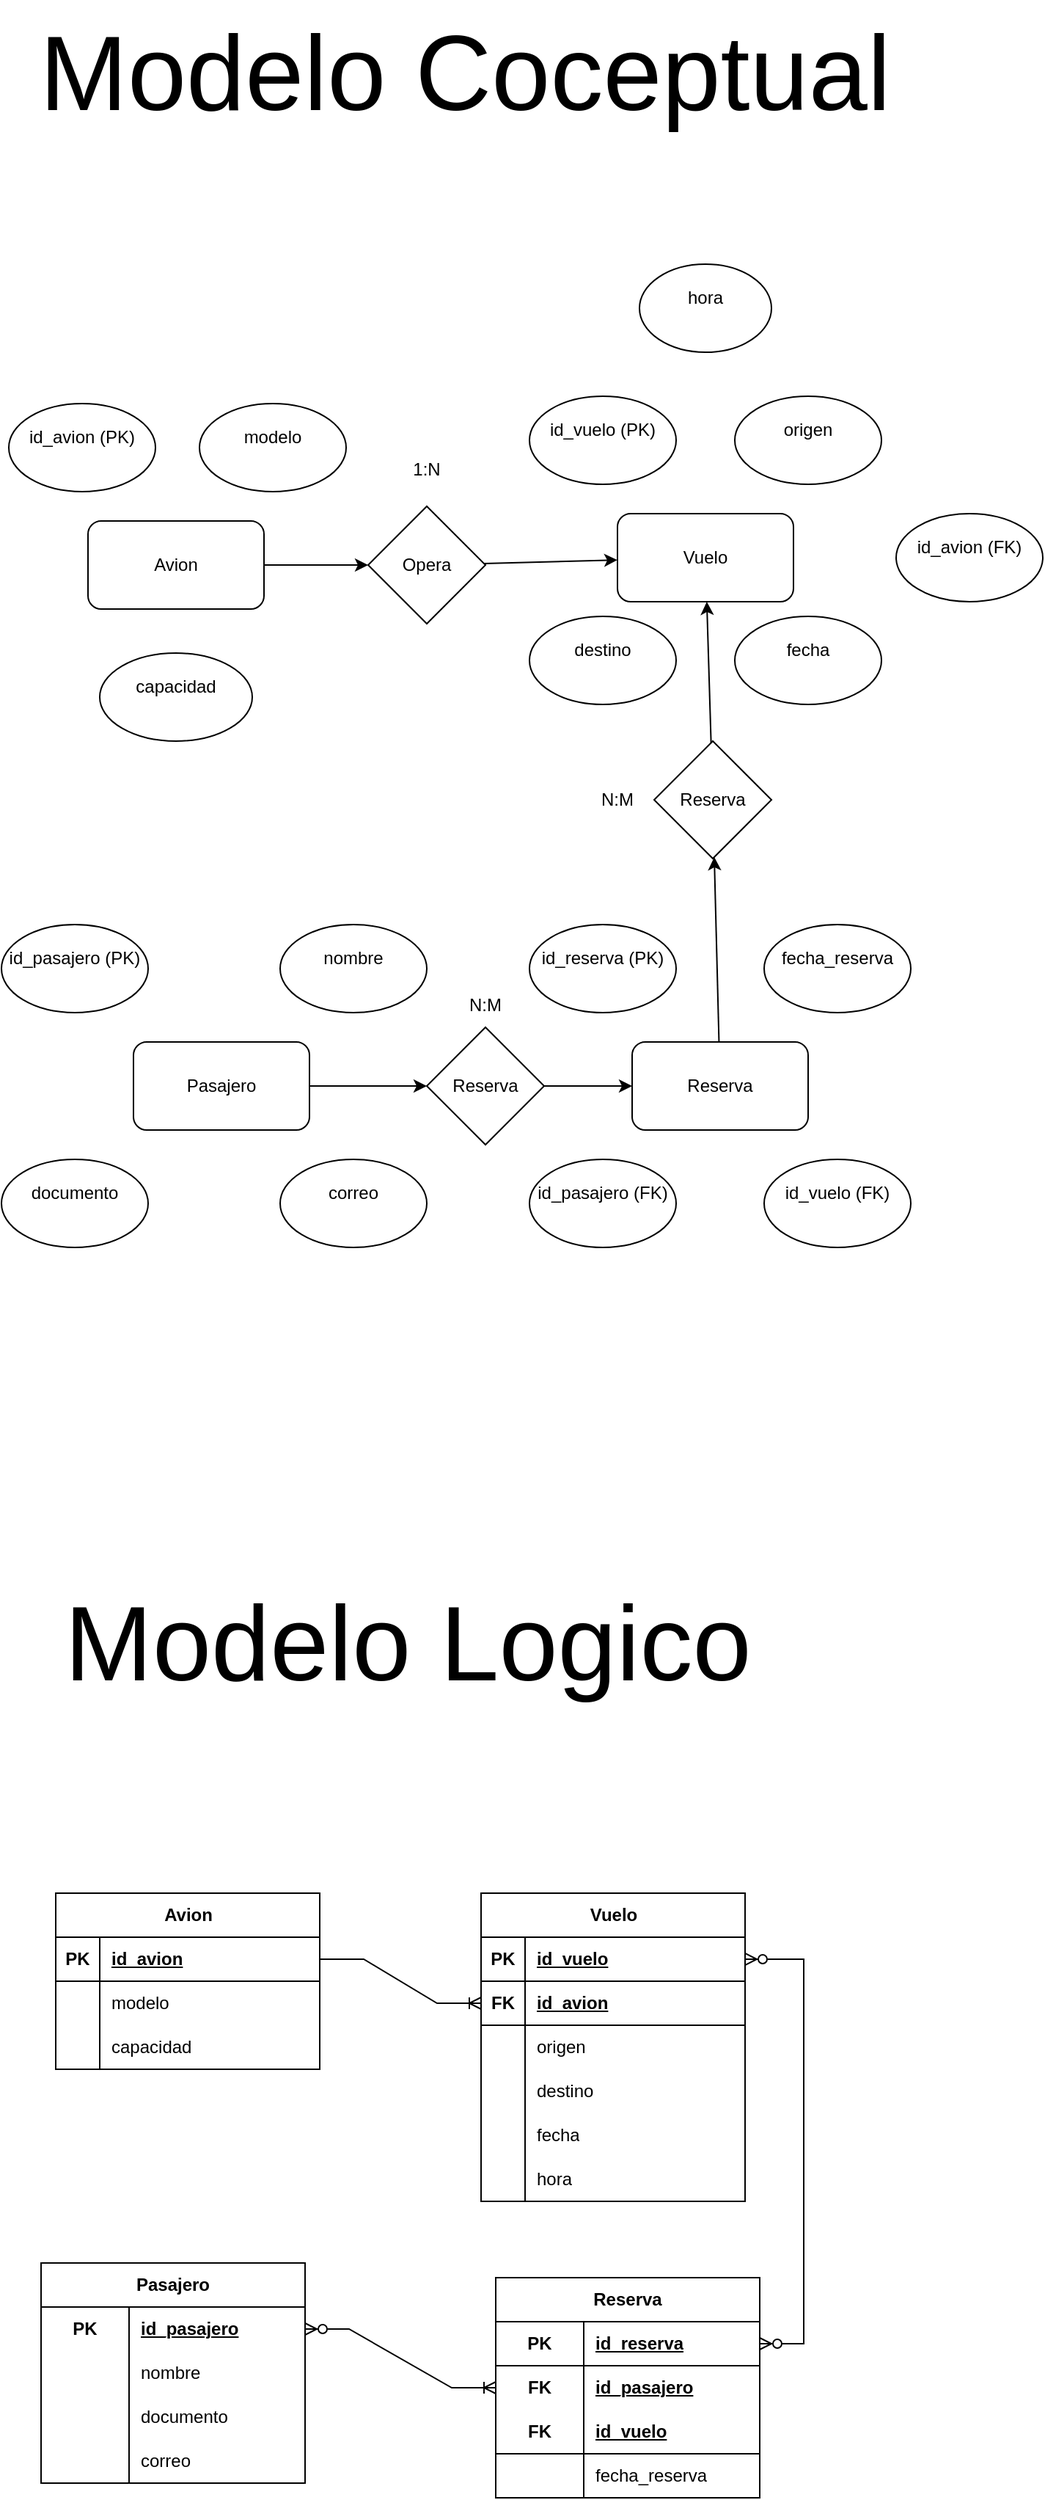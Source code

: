 <mxfile version="28.1.2">
  <diagram name="Página-1" id="c7oM9Rt4_WG62hvVwlf7">
    <mxGraphModel dx="2180" dy="1343" grid="1" gridSize="10" guides="1" tooltips="1" connect="1" arrows="1" fold="1" page="1" pageScale="1" pageWidth="1654" pageHeight="2336" math="0" shadow="0">
      <root>
        <mxCell id="0" />
        <mxCell id="1" parent="0" />
        <mxCell id="Hi8wWU0gHJnaGfF0Qscr-1" value="Pasajero" style="rounded=1;whiteSpace=wrap;html=1;" vertex="1" parent="1">
          <mxGeometry x="630" y="960" width="120" height="60" as="geometry" />
        </mxCell>
        <mxCell id="Hi8wWU0gHJnaGfF0Qscr-2" value="Avion" style="rounded=1;whiteSpace=wrap;html=1;" vertex="1" parent="1">
          <mxGeometry x="599" y="605" width="120" height="60" as="geometry" />
        </mxCell>
        <mxCell id="Hi8wWU0gHJnaGfF0Qscr-3" value="Vuelo" style="rounded=1;whiteSpace=wrap;html=1;" vertex="1" parent="1">
          <mxGeometry x="960" y="600" width="120" height="60" as="geometry" />
        </mxCell>
        <mxCell id="Hi8wWU0gHJnaGfF0Qscr-4" value="Reserva" style="rounded=1;whiteSpace=wrap;html=1;" vertex="1" parent="1">
          <mxGeometry x="970" y="960" width="120" height="60" as="geometry" />
        </mxCell>
        <mxCell id="Hi8wWU0gHJnaGfF0Qscr-5" value="&#xa;id_pasajero (PK)&#xa;&#xa;" style="ellipse;whiteSpace=wrap;html=1;" vertex="1" parent="1">
          <mxGeometry x="540" y="880" width="100" height="60" as="geometry" />
        </mxCell>
        <mxCell id="Hi8wWU0gHJnaGfF0Qscr-6" value="&#xa;nombre&#xa;&#xa;" style="ellipse;whiteSpace=wrap;html=1;" vertex="1" parent="1">
          <mxGeometry x="730" y="880" width="100" height="60" as="geometry" />
        </mxCell>
        <mxCell id="Hi8wWU0gHJnaGfF0Qscr-7" value="&#xa;documento&#xa;&#xa;" style="ellipse;whiteSpace=wrap;html=1;" vertex="1" parent="1">
          <mxGeometry x="540" y="1040" width="100" height="60" as="geometry" />
        </mxCell>
        <mxCell id="Hi8wWU0gHJnaGfF0Qscr-8" value="&#xa;correo&#xa;&#xa;" style="ellipse;whiteSpace=wrap;html=1;" vertex="1" parent="1">
          <mxGeometry x="730" y="1040" width="100" height="60" as="geometry" />
        </mxCell>
        <mxCell id="Hi8wWU0gHJnaGfF0Qscr-9" value="&#xa;id_avion (PK)&#xa;&#xa;" style="ellipse;whiteSpace=wrap;html=1;" vertex="1" parent="1">
          <mxGeometry x="545" y="525" width="100" height="60" as="geometry" />
        </mxCell>
        <mxCell id="Hi8wWU0gHJnaGfF0Qscr-10" value="&#xa;modelo&#xa;&#xa;" style="ellipse;whiteSpace=wrap;html=1;" vertex="1" parent="1">
          <mxGeometry x="675" y="525" width="100" height="60" as="geometry" />
        </mxCell>
        <mxCell id="Hi8wWU0gHJnaGfF0Qscr-11" value="&#xa;capacidad&#xa;&#xa;" style="ellipse;whiteSpace=wrap;html=1;" vertex="1" parent="1">
          <mxGeometry x="607" y="695" width="104" height="60" as="geometry" />
        </mxCell>
        <mxCell id="Hi8wWU0gHJnaGfF0Qscr-13" value="&#xa;id_vuelo (PK)&#xa;&#xa;" style="ellipse;whiteSpace=wrap;html=1;" vertex="1" parent="1">
          <mxGeometry x="900" y="520" width="100" height="60" as="geometry" />
        </mxCell>
        <mxCell id="Hi8wWU0gHJnaGfF0Qscr-14" value="&#xa;origen&#xa;&#xa;" style="ellipse;whiteSpace=wrap;html=1;" vertex="1" parent="1">
          <mxGeometry x="1040" y="520" width="100" height="60" as="geometry" />
        </mxCell>
        <mxCell id="Hi8wWU0gHJnaGfF0Qscr-15" value="&#xa;destino&#xa;&#xa;" style="ellipse;whiteSpace=wrap;html=1;" vertex="1" parent="1">
          <mxGeometry x="900" y="670" width="100" height="60" as="geometry" />
        </mxCell>
        <mxCell id="Hi8wWU0gHJnaGfF0Qscr-16" value="&#xa;fecha&#xa;&#xa;" style="ellipse;whiteSpace=wrap;html=1;" vertex="1" parent="1">
          <mxGeometry x="1040" y="670" width="100" height="60" as="geometry" />
        </mxCell>
        <mxCell id="Hi8wWU0gHJnaGfF0Qscr-17" value="&#xa;hora&#xa;&#xa;" style="ellipse;whiteSpace=wrap;html=1;" vertex="1" parent="1">
          <mxGeometry x="975" y="430" width="90" height="60" as="geometry" />
        </mxCell>
        <mxCell id="Hi8wWU0gHJnaGfF0Qscr-18" value="&#xa;id_avion (FK)&#xa;&#xa;" style="ellipse;whiteSpace=wrap;html=1;" vertex="1" parent="1">
          <mxGeometry x="1150" y="600" width="100" height="60" as="geometry" />
        </mxCell>
        <mxCell id="Hi8wWU0gHJnaGfF0Qscr-19" value="&#xa;id_reserva (PK)&#xa;&#xa;" style="ellipse;whiteSpace=wrap;html=1;" vertex="1" parent="1">
          <mxGeometry x="900" y="880" width="100" height="60" as="geometry" />
        </mxCell>
        <mxCell id="Hi8wWU0gHJnaGfF0Qscr-20" value="&#xa;fecha_reserva&#xa;&#xa;" style="ellipse;whiteSpace=wrap;html=1;" vertex="1" parent="1">
          <mxGeometry x="1060" y="880" width="100" height="60" as="geometry" />
        </mxCell>
        <mxCell id="Hi8wWU0gHJnaGfF0Qscr-21" value="&#xa;id_pasajero (FK)&#xa;&#xa;" style="ellipse;whiteSpace=wrap;html=1;" vertex="1" parent="1">
          <mxGeometry x="900" y="1040" width="100" height="60" as="geometry" />
        </mxCell>
        <mxCell id="Hi8wWU0gHJnaGfF0Qscr-22" value="&#xa;id_vuelo (FK)&#xa;&#xa;" style="ellipse;whiteSpace=wrap;html=1;" vertex="1" parent="1">
          <mxGeometry x="1060" y="1040" width="100" height="60" as="geometry" />
        </mxCell>
        <mxCell id="Hi8wWU0gHJnaGfF0Qscr-23" value="Opera" style="rhombus;whiteSpace=wrap;html=1;" vertex="1" parent="1">
          <mxGeometry x="790" y="595" width="80" height="80" as="geometry" />
        </mxCell>
        <mxCell id="Hi8wWU0gHJnaGfF0Qscr-24" value="1:N" style="text;html=1;align=center;verticalAlign=middle;whiteSpace=wrap;rounded=0;" vertex="1" parent="1">
          <mxGeometry x="800" y="555" width="60" height="30" as="geometry" />
        </mxCell>
        <mxCell id="Hi8wWU0gHJnaGfF0Qscr-25" value="Reserva" style="rhombus;whiteSpace=wrap;html=1;" vertex="1" parent="1">
          <mxGeometry x="830" y="950" width="80" height="80" as="geometry" />
        </mxCell>
        <mxCell id="Hi8wWU0gHJnaGfF0Qscr-26" value="Reserva" style="rhombus;whiteSpace=wrap;html=1;" vertex="1" parent="1">
          <mxGeometry x="985" y="755" width="80" height="80" as="geometry" />
        </mxCell>
        <mxCell id="Hi8wWU0gHJnaGfF0Qscr-27" value="N:M" style="text;html=1;align=center;verticalAlign=middle;whiteSpace=wrap;rounded=0;" vertex="1" parent="1">
          <mxGeometry x="840" y="920" width="60" height="30" as="geometry" />
        </mxCell>
        <mxCell id="Hi8wWU0gHJnaGfF0Qscr-28" value="N:M" style="text;html=1;align=center;verticalAlign=middle;whiteSpace=wrap;rounded=0;" vertex="1" parent="1">
          <mxGeometry x="930" y="780" width="60" height="30" as="geometry" />
        </mxCell>
        <mxCell id="Hi8wWU0gHJnaGfF0Qscr-29" value="" style="endArrow=classic;html=1;rounded=0;" edge="1" parent="1" source="Hi8wWU0gHJnaGfF0Qscr-2" target="Hi8wWU0gHJnaGfF0Qscr-23">
          <mxGeometry width="50" height="50" relative="1" as="geometry">
            <mxPoint x="1090" y="850" as="sourcePoint" />
            <mxPoint x="1140" y="800" as="targetPoint" />
          </mxGeometry>
        </mxCell>
        <mxCell id="Hi8wWU0gHJnaGfF0Qscr-30" value="" style="endArrow=classic;html=1;rounded=0;" edge="1" parent="1" source="Hi8wWU0gHJnaGfF0Qscr-23" target="Hi8wWU0gHJnaGfF0Qscr-3">
          <mxGeometry width="50" height="50" relative="1" as="geometry">
            <mxPoint x="1090" y="850" as="sourcePoint" />
            <mxPoint x="1140" y="800" as="targetPoint" />
          </mxGeometry>
        </mxCell>
        <mxCell id="Hi8wWU0gHJnaGfF0Qscr-31" value="" style="endArrow=classic;html=1;rounded=0;" edge="1" parent="1" source="Hi8wWU0gHJnaGfF0Qscr-1" target="Hi8wWU0gHJnaGfF0Qscr-25">
          <mxGeometry width="50" height="50" relative="1" as="geometry">
            <mxPoint x="750" y="990" as="sourcePoint" />
            <mxPoint x="1140" y="800" as="targetPoint" />
          </mxGeometry>
        </mxCell>
        <mxCell id="Hi8wWU0gHJnaGfF0Qscr-32" value="" style="endArrow=classic;html=1;rounded=0;" edge="1" parent="1" source="Hi8wWU0gHJnaGfF0Qscr-25" target="Hi8wWU0gHJnaGfF0Qscr-4">
          <mxGeometry width="50" height="50" relative="1" as="geometry">
            <mxPoint x="1090" y="850" as="sourcePoint" />
            <mxPoint x="1140" y="800" as="targetPoint" />
          </mxGeometry>
        </mxCell>
        <mxCell id="Hi8wWU0gHJnaGfF0Qscr-33" value="" style="endArrow=classic;html=1;rounded=0;" edge="1" parent="1" source="Hi8wWU0gHJnaGfF0Qscr-4" target="Hi8wWU0gHJnaGfF0Qscr-26">
          <mxGeometry width="50" height="50" relative="1" as="geometry">
            <mxPoint x="1090" y="850" as="sourcePoint" />
            <mxPoint x="1140" y="800" as="targetPoint" />
          </mxGeometry>
        </mxCell>
        <mxCell id="Hi8wWU0gHJnaGfF0Qscr-34" value="" style="endArrow=classic;html=1;rounded=0;" edge="1" parent="1" source="Hi8wWU0gHJnaGfF0Qscr-26" target="Hi8wWU0gHJnaGfF0Qscr-3">
          <mxGeometry width="50" height="50" relative="1" as="geometry">
            <mxPoint x="1090" y="850" as="sourcePoint" />
            <mxPoint x="1140" y="800" as="targetPoint" />
          </mxGeometry>
        </mxCell>
        <mxCell id="Hi8wWU0gHJnaGfF0Qscr-35" value="Pasajero" style="shape=table;startSize=30;container=1;collapsible=1;childLayout=tableLayout;fixedRows=1;rowLines=0;fontStyle=1;align=center;resizeLast=1;html=1;whiteSpace=wrap;" vertex="1" parent="1">
          <mxGeometry x="567" y="1792" width="180" height="150" as="geometry" />
        </mxCell>
        <mxCell id="Hi8wWU0gHJnaGfF0Qscr-36" value="" style="shape=tableRow;horizontal=0;startSize=0;swimlaneHead=0;swimlaneBody=0;fillColor=none;collapsible=0;dropTarget=0;points=[[0,0.5],[1,0.5]];portConstraint=eastwest;top=0;left=0;right=0;bottom=0;html=1;" vertex="1" parent="Hi8wWU0gHJnaGfF0Qscr-35">
          <mxGeometry y="30" width="180" height="30" as="geometry" />
        </mxCell>
        <mxCell id="Hi8wWU0gHJnaGfF0Qscr-37" value="PK" style="shape=partialRectangle;connectable=0;fillColor=none;top=0;left=0;bottom=0;right=0;fontStyle=1;overflow=hidden;html=1;whiteSpace=wrap;" vertex="1" parent="Hi8wWU0gHJnaGfF0Qscr-36">
          <mxGeometry width="60" height="30" as="geometry">
            <mxRectangle width="60" height="30" as="alternateBounds" />
          </mxGeometry>
        </mxCell>
        <mxCell id="Hi8wWU0gHJnaGfF0Qscr-38" value="id_pasajero" style="shape=partialRectangle;connectable=0;fillColor=none;top=0;left=0;bottom=0;right=0;align=left;spacingLeft=6;fontStyle=5;overflow=hidden;html=1;whiteSpace=wrap;" vertex="1" parent="Hi8wWU0gHJnaGfF0Qscr-36">
          <mxGeometry x="60" width="120" height="30" as="geometry">
            <mxRectangle width="120" height="30" as="alternateBounds" />
          </mxGeometry>
        </mxCell>
        <mxCell id="Hi8wWU0gHJnaGfF0Qscr-42" value="" style="shape=tableRow;horizontal=0;startSize=0;swimlaneHead=0;swimlaneBody=0;fillColor=none;collapsible=0;dropTarget=0;points=[[0,0.5],[1,0.5]];portConstraint=eastwest;top=0;left=0;right=0;bottom=0;html=1;" vertex="1" parent="Hi8wWU0gHJnaGfF0Qscr-35">
          <mxGeometry y="60" width="180" height="30" as="geometry" />
        </mxCell>
        <mxCell id="Hi8wWU0gHJnaGfF0Qscr-43" value="" style="shape=partialRectangle;connectable=0;fillColor=none;top=0;left=0;bottom=0;right=0;editable=1;overflow=hidden;html=1;whiteSpace=wrap;" vertex="1" parent="Hi8wWU0gHJnaGfF0Qscr-42">
          <mxGeometry width="60" height="30" as="geometry">
            <mxRectangle width="60" height="30" as="alternateBounds" />
          </mxGeometry>
        </mxCell>
        <mxCell id="Hi8wWU0gHJnaGfF0Qscr-44" value="nombre" style="shape=partialRectangle;connectable=0;fillColor=none;top=0;left=0;bottom=0;right=0;align=left;spacingLeft=6;overflow=hidden;html=1;whiteSpace=wrap;" vertex="1" parent="Hi8wWU0gHJnaGfF0Qscr-42">
          <mxGeometry x="60" width="120" height="30" as="geometry">
            <mxRectangle width="120" height="30" as="alternateBounds" />
          </mxGeometry>
        </mxCell>
        <mxCell id="Hi8wWU0gHJnaGfF0Qscr-45" value="" style="shape=tableRow;horizontal=0;startSize=0;swimlaneHead=0;swimlaneBody=0;fillColor=none;collapsible=0;dropTarget=0;points=[[0,0.5],[1,0.5]];portConstraint=eastwest;top=0;left=0;right=0;bottom=0;html=1;" vertex="1" parent="Hi8wWU0gHJnaGfF0Qscr-35">
          <mxGeometry y="90" width="180" height="30" as="geometry" />
        </mxCell>
        <mxCell id="Hi8wWU0gHJnaGfF0Qscr-46" value="" style="shape=partialRectangle;connectable=0;fillColor=none;top=0;left=0;bottom=0;right=0;editable=1;overflow=hidden;html=1;whiteSpace=wrap;" vertex="1" parent="Hi8wWU0gHJnaGfF0Qscr-45">
          <mxGeometry width="60" height="30" as="geometry">
            <mxRectangle width="60" height="30" as="alternateBounds" />
          </mxGeometry>
        </mxCell>
        <mxCell id="Hi8wWU0gHJnaGfF0Qscr-47" value="documento" style="shape=partialRectangle;connectable=0;fillColor=none;top=0;left=0;bottom=0;right=0;align=left;spacingLeft=6;overflow=hidden;html=1;whiteSpace=wrap;" vertex="1" parent="Hi8wWU0gHJnaGfF0Qscr-45">
          <mxGeometry x="60" width="120" height="30" as="geometry">
            <mxRectangle width="120" height="30" as="alternateBounds" />
          </mxGeometry>
        </mxCell>
        <mxCell id="Hi8wWU0gHJnaGfF0Qscr-48" value="" style="shape=tableRow;horizontal=0;startSize=0;swimlaneHead=0;swimlaneBody=0;fillColor=none;collapsible=0;dropTarget=0;points=[[0,0.5],[1,0.5]];portConstraint=eastwest;top=0;left=0;right=0;bottom=0;html=1;" vertex="1" parent="Hi8wWU0gHJnaGfF0Qscr-35">
          <mxGeometry y="120" width="180" height="30" as="geometry" />
        </mxCell>
        <mxCell id="Hi8wWU0gHJnaGfF0Qscr-49" value="" style="shape=partialRectangle;connectable=0;fillColor=none;top=0;left=0;bottom=0;right=0;editable=1;overflow=hidden;html=1;whiteSpace=wrap;" vertex="1" parent="Hi8wWU0gHJnaGfF0Qscr-48">
          <mxGeometry width="60" height="30" as="geometry">
            <mxRectangle width="60" height="30" as="alternateBounds" />
          </mxGeometry>
        </mxCell>
        <mxCell id="Hi8wWU0gHJnaGfF0Qscr-50" value="correo" style="shape=partialRectangle;connectable=0;fillColor=none;top=0;left=0;bottom=0;right=0;align=left;spacingLeft=6;overflow=hidden;html=1;whiteSpace=wrap;" vertex="1" parent="Hi8wWU0gHJnaGfF0Qscr-48">
          <mxGeometry x="60" width="120" height="30" as="geometry">
            <mxRectangle width="120" height="30" as="alternateBounds" />
          </mxGeometry>
        </mxCell>
        <mxCell id="Hi8wWU0gHJnaGfF0Qscr-51" value="Avion" style="shape=table;startSize=30;container=1;collapsible=1;childLayout=tableLayout;fixedRows=1;rowLines=0;fontStyle=1;align=center;resizeLast=1;html=1;" vertex="1" parent="1">
          <mxGeometry x="577" y="1540" width="180" height="120" as="geometry" />
        </mxCell>
        <mxCell id="Hi8wWU0gHJnaGfF0Qscr-52" value="" style="shape=tableRow;horizontal=0;startSize=0;swimlaneHead=0;swimlaneBody=0;fillColor=none;collapsible=0;dropTarget=0;points=[[0,0.5],[1,0.5]];portConstraint=eastwest;top=0;left=0;right=0;bottom=1;" vertex="1" parent="Hi8wWU0gHJnaGfF0Qscr-51">
          <mxGeometry y="30" width="180" height="30" as="geometry" />
        </mxCell>
        <mxCell id="Hi8wWU0gHJnaGfF0Qscr-53" value="PK" style="shape=partialRectangle;connectable=0;fillColor=none;top=0;left=0;bottom=0;right=0;fontStyle=1;overflow=hidden;whiteSpace=wrap;html=1;" vertex="1" parent="Hi8wWU0gHJnaGfF0Qscr-52">
          <mxGeometry width="30" height="30" as="geometry">
            <mxRectangle width="30" height="30" as="alternateBounds" />
          </mxGeometry>
        </mxCell>
        <mxCell id="Hi8wWU0gHJnaGfF0Qscr-54" value="id_avion" style="shape=partialRectangle;connectable=0;fillColor=none;top=0;left=0;bottom=0;right=0;align=left;spacingLeft=6;fontStyle=5;overflow=hidden;whiteSpace=wrap;html=1;" vertex="1" parent="Hi8wWU0gHJnaGfF0Qscr-52">
          <mxGeometry x="30" width="150" height="30" as="geometry">
            <mxRectangle width="150" height="30" as="alternateBounds" />
          </mxGeometry>
        </mxCell>
        <mxCell id="Hi8wWU0gHJnaGfF0Qscr-55" value="" style="shape=tableRow;horizontal=0;startSize=0;swimlaneHead=0;swimlaneBody=0;fillColor=none;collapsible=0;dropTarget=0;points=[[0,0.5],[1,0.5]];portConstraint=eastwest;top=0;left=0;right=0;bottom=0;" vertex="1" parent="Hi8wWU0gHJnaGfF0Qscr-51">
          <mxGeometry y="60" width="180" height="30" as="geometry" />
        </mxCell>
        <mxCell id="Hi8wWU0gHJnaGfF0Qscr-56" value="" style="shape=partialRectangle;connectable=0;fillColor=none;top=0;left=0;bottom=0;right=0;editable=1;overflow=hidden;whiteSpace=wrap;html=1;" vertex="1" parent="Hi8wWU0gHJnaGfF0Qscr-55">
          <mxGeometry width="30" height="30" as="geometry">
            <mxRectangle width="30" height="30" as="alternateBounds" />
          </mxGeometry>
        </mxCell>
        <mxCell id="Hi8wWU0gHJnaGfF0Qscr-57" value="modelo" style="shape=partialRectangle;connectable=0;fillColor=none;top=0;left=0;bottom=0;right=0;align=left;spacingLeft=6;overflow=hidden;whiteSpace=wrap;html=1;" vertex="1" parent="Hi8wWU0gHJnaGfF0Qscr-55">
          <mxGeometry x="30" width="150" height="30" as="geometry">
            <mxRectangle width="150" height="30" as="alternateBounds" />
          </mxGeometry>
        </mxCell>
        <mxCell id="Hi8wWU0gHJnaGfF0Qscr-58" value="" style="shape=tableRow;horizontal=0;startSize=0;swimlaneHead=0;swimlaneBody=0;fillColor=none;collapsible=0;dropTarget=0;points=[[0,0.5],[1,0.5]];portConstraint=eastwest;top=0;left=0;right=0;bottom=0;" vertex="1" parent="Hi8wWU0gHJnaGfF0Qscr-51">
          <mxGeometry y="90" width="180" height="30" as="geometry" />
        </mxCell>
        <mxCell id="Hi8wWU0gHJnaGfF0Qscr-59" value="" style="shape=partialRectangle;connectable=0;fillColor=none;top=0;left=0;bottom=0;right=0;editable=1;overflow=hidden;whiteSpace=wrap;html=1;" vertex="1" parent="Hi8wWU0gHJnaGfF0Qscr-58">
          <mxGeometry width="30" height="30" as="geometry">
            <mxRectangle width="30" height="30" as="alternateBounds" />
          </mxGeometry>
        </mxCell>
        <mxCell id="Hi8wWU0gHJnaGfF0Qscr-60" value="capacidad" style="shape=partialRectangle;connectable=0;fillColor=none;top=0;left=0;bottom=0;right=0;align=left;spacingLeft=6;overflow=hidden;whiteSpace=wrap;html=1;" vertex="1" parent="Hi8wWU0gHJnaGfF0Qscr-58">
          <mxGeometry x="30" width="150" height="30" as="geometry">
            <mxRectangle width="150" height="30" as="alternateBounds" />
          </mxGeometry>
        </mxCell>
        <mxCell id="Hi8wWU0gHJnaGfF0Qscr-64" value="Vuelo" style="shape=table;startSize=30;container=1;collapsible=1;childLayout=tableLayout;fixedRows=1;rowLines=0;fontStyle=1;align=center;resizeLast=1;html=1;" vertex="1" parent="1">
          <mxGeometry x="867" y="1540" width="180" height="210" as="geometry" />
        </mxCell>
        <mxCell id="Hi8wWU0gHJnaGfF0Qscr-80" value="" style="shape=tableRow;horizontal=0;startSize=0;swimlaneHead=0;swimlaneBody=0;fillColor=none;collapsible=0;dropTarget=0;points=[[0,0.5],[1,0.5]];portConstraint=eastwest;top=0;left=0;right=0;bottom=1;" vertex="1" parent="Hi8wWU0gHJnaGfF0Qscr-64">
          <mxGeometry y="30" width="180" height="30" as="geometry" />
        </mxCell>
        <mxCell id="Hi8wWU0gHJnaGfF0Qscr-81" value="PK" style="shape=partialRectangle;connectable=0;fillColor=none;top=0;left=0;bottom=0;right=0;fontStyle=1;overflow=hidden;whiteSpace=wrap;html=1;" vertex="1" parent="Hi8wWU0gHJnaGfF0Qscr-80">
          <mxGeometry width="30" height="30" as="geometry">
            <mxRectangle width="30" height="30" as="alternateBounds" />
          </mxGeometry>
        </mxCell>
        <mxCell id="Hi8wWU0gHJnaGfF0Qscr-82" value="id_vuelo" style="shape=partialRectangle;connectable=0;fillColor=none;top=0;left=0;bottom=0;right=0;align=left;spacingLeft=6;fontStyle=5;overflow=hidden;whiteSpace=wrap;html=1;" vertex="1" parent="Hi8wWU0gHJnaGfF0Qscr-80">
          <mxGeometry x="30" width="150" height="30" as="geometry">
            <mxRectangle width="150" height="30" as="alternateBounds" />
          </mxGeometry>
        </mxCell>
        <mxCell id="Hi8wWU0gHJnaGfF0Qscr-65" value="" style="shape=tableRow;horizontal=0;startSize=0;swimlaneHead=0;swimlaneBody=0;fillColor=none;collapsible=0;dropTarget=0;points=[[0,0.5],[1,0.5]];portConstraint=eastwest;top=0;left=0;right=0;bottom=1;" vertex="1" parent="Hi8wWU0gHJnaGfF0Qscr-64">
          <mxGeometry y="60" width="180" height="30" as="geometry" />
        </mxCell>
        <mxCell id="Hi8wWU0gHJnaGfF0Qscr-66" value="FK" style="shape=partialRectangle;connectable=0;fillColor=none;top=0;left=0;bottom=0;right=0;fontStyle=1;overflow=hidden;whiteSpace=wrap;html=1;" vertex="1" parent="Hi8wWU0gHJnaGfF0Qscr-65">
          <mxGeometry width="30" height="30" as="geometry">
            <mxRectangle width="30" height="30" as="alternateBounds" />
          </mxGeometry>
        </mxCell>
        <mxCell id="Hi8wWU0gHJnaGfF0Qscr-67" value="id_avion" style="shape=partialRectangle;connectable=0;fillColor=none;top=0;left=0;bottom=0;right=0;align=left;spacingLeft=6;fontStyle=5;overflow=hidden;whiteSpace=wrap;html=1;" vertex="1" parent="Hi8wWU0gHJnaGfF0Qscr-65">
          <mxGeometry x="30" width="150" height="30" as="geometry">
            <mxRectangle width="150" height="30" as="alternateBounds" />
          </mxGeometry>
        </mxCell>
        <mxCell id="Hi8wWU0gHJnaGfF0Qscr-68" value="" style="shape=tableRow;horizontal=0;startSize=0;swimlaneHead=0;swimlaneBody=0;fillColor=none;collapsible=0;dropTarget=0;points=[[0,0.5],[1,0.5]];portConstraint=eastwest;top=0;left=0;right=0;bottom=0;" vertex="1" parent="Hi8wWU0gHJnaGfF0Qscr-64">
          <mxGeometry y="90" width="180" height="30" as="geometry" />
        </mxCell>
        <mxCell id="Hi8wWU0gHJnaGfF0Qscr-69" value="" style="shape=partialRectangle;connectable=0;fillColor=none;top=0;left=0;bottom=0;right=0;editable=1;overflow=hidden;whiteSpace=wrap;html=1;" vertex="1" parent="Hi8wWU0gHJnaGfF0Qscr-68">
          <mxGeometry width="30" height="30" as="geometry">
            <mxRectangle width="30" height="30" as="alternateBounds" />
          </mxGeometry>
        </mxCell>
        <mxCell id="Hi8wWU0gHJnaGfF0Qscr-70" value="origen" style="shape=partialRectangle;connectable=0;fillColor=none;top=0;left=0;bottom=0;right=0;align=left;spacingLeft=6;overflow=hidden;whiteSpace=wrap;html=1;" vertex="1" parent="Hi8wWU0gHJnaGfF0Qscr-68">
          <mxGeometry x="30" width="150" height="30" as="geometry">
            <mxRectangle width="150" height="30" as="alternateBounds" />
          </mxGeometry>
        </mxCell>
        <mxCell id="Hi8wWU0gHJnaGfF0Qscr-71" value="" style="shape=tableRow;horizontal=0;startSize=0;swimlaneHead=0;swimlaneBody=0;fillColor=none;collapsible=0;dropTarget=0;points=[[0,0.5],[1,0.5]];portConstraint=eastwest;top=0;left=0;right=0;bottom=0;" vertex="1" parent="Hi8wWU0gHJnaGfF0Qscr-64">
          <mxGeometry y="120" width="180" height="30" as="geometry" />
        </mxCell>
        <mxCell id="Hi8wWU0gHJnaGfF0Qscr-72" value="" style="shape=partialRectangle;connectable=0;fillColor=none;top=0;left=0;bottom=0;right=0;editable=1;overflow=hidden;whiteSpace=wrap;html=1;" vertex="1" parent="Hi8wWU0gHJnaGfF0Qscr-71">
          <mxGeometry width="30" height="30" as="geometry">
            <mxRectangle width="30" height="30" as="alternateBounds" />
          </mxGeometry>
        </mxCell>
        <mxCell id="Hi8wWU0gHJnaGfF0Qscr-73" value="destino" style="shape=partialRectangle;connectable=0;fillColor=none;top=0;left=0;bottom=0;right=0;align=left;spacingLeft=6;overflow=hidden;whiteSpace=wrap;html=1;" vertex="1" parent="Hi8wWU0gHJnaGfF0Qscr-71">
          <mxGeometry x="30" width="150" height="30" as="geometry">
            <mxRectangle width="150" height="30" as="alternateBounds" />
          </mxGeometry>
        </mxCell>
        <mxCell id="Hi8wWU0gHJnaGfF0Qscr-74" value="" style="shape=tableRow;horizontal=0;startSize=0;swimlaneHead=0;swimlaneBody=0;fillColor=none;collapsible=0;dropTarget=0;points=[[0,0.5],[1,0.5]];portConstraint=eastwest;top=0;left=0;right=0;bottom=0;" vertex="1" parent="Hi8wWU0gHJnaGfF0Qscr-64">
          <mxGeometry y="150" width="180" height="30" as="geometry" />
        </mxCell>
        <mxCell id="Hi8wWU0gHJnaGfF0Qscr-75" value="" style="shape=partialRectangle;connectable=0;fillColor=none;top=0;left=0;bottom=0;right=0;editable=1;overflow=hidden;whiteSpace=wrap;html=1;" vertex="1" parent="Hi8wWU0gHJnaGfF0Qscr-74">
          <mxGeometry width="30" height="30" as="geometry">
            <mxRectangle width="30" height="30" as="alternateBounds" />
          </mxGeometry>
        </mxCell>
        <mxCell id="Hi8wWU0gHJnaGfF0Qscr-76" value="fecha" style="shape=partialRectangle;connectable=0;fillColor=none;top=0;left=0;bottom=0;right=0;align=left;spacingLeft=6;overflow=hidden;whiteSpace=wrap;html=1;" vertex="1" parent="Hi8wWU0gHJnaGfF0Qscr-74">
          <mxGeometry x="30" width="150" height="30" as="geometry">
            <mxRectangle width="150" height="30" as="alternateBounds" />
          </mxGeometry>
        </mxCell>
        <mxCell id="Hi8wWU0gHJnaGfF0Qscr-77" value="" style="shape=tableRow;horizontal=0;startSize=0;swimlaneHead=0;swimlaneBody=0;fillColor=none;collapsible=0;dropTarget=0;points=[[0,0.5],[1,0.5]];portConstraint=eastwest;top=0;left=0;right=0;bottom=0;" vertex="1" parent="Hi8wWU0gHJnaGfF0Qscr-64">
          <mxGeometry y="180" width="180" height="30" as="geometry" />
        </mxCell>
        <mxCell id="Hi8wWU0gHJnaGfF0Qscr-78" value="" style="shape=partialRectangle;connectable=0;fillColor=none;top=0;left=0;bottom=0;right=0;editable=1;overflow=hidden;whiteSpace=wrap;html=1;" vertex="1" parent="Hi8wWU0gHJnaGfF0Qscr-77">
          <mxGeometry width="30" height="30" as="geometry">
            <mxRectangle width="30" height="30" as="alternateBounds" />
          </mxGeometry>
        </mxCell>
        <mxCell id="Hi8wWU0gHJnaGfF0Qscr-79" value="hora" style="shape=partialRectangle;connectable=0;fillColor=none;top=0;left=0;bottom=0;right=0;align=left;spacingLeft=6;overflow=hidden;whiteSpace=wrap;html=1;" vertex="1" parent="Hi8wWU0gHJnaGfF0Qscr-77">
          <mxGeometry x="30" width="150" height="30" as="geometry">
            <mxRectangle width="150" height="30" as="alternateBounds" />
          </mxGeometry>
        </mxCell>
        <mxCell id="Hi8wWU0gHJnaGfF0Qscr-83" value="Reserva" style="shape=table;startSize=30;container=1;collapsible=1;childLayout=tableLayout;fixedRows=1;rowLines=0;fontStyle=1;align=center;resizeLast=1;html=1;whiteSpace=wrap;" vertex="1" parent="1">
          <mxGeometry x="877" y="1802" width="180" height="150" as="geometry" />
        </mxCell>
        <mxCell id="Hi8wWU0gHJnaGfF0Qscr-96" value="" style="shape=tableRow;horizontal=0;startSize=0;swimlaneHead=0;swimlaneBody=0;fillColor=none;collapsible=0;dropTarget=0;points=[[0,0.5],[1,0.5]];portConstraint=eastwest;top=0;left=0;right=0;bottom=1;html=1;" vertex="1" parent="Hi8wWU0gHJnaGfF0Qscr-83">
          <mxGeometry y="30" width="180" height="30" as="geometry" />
        </mxCell>
        <mxCell id="Hi8wWU0gHJnaGfF0Qscr-97" value="PK" style="shape=partialRectangle;connectable=0;fillColor=none;top=0;left=0;bottom=0;right=0;fontStyle=1;overflow=hidden;html=1;whiteSpace=wrap;" vertex="1" parent="Hi8wWU0gHJnaGfF0Qscr-96">
          <mxGeometry width="60" height="30" as="geometry">
            <mxRectangle width="60" height="30" as="alternateBounds" />
          </mxGeometry>
        </mxCell>
        <mxCell id="Hi8wWU0gHJnaGfF0Qscr-98" value="id_reserva" style="shape=partialRectangle;connectable=0;fillColor=none;top=0;left=0;bottom=0;right=0;align=left;spacingLeft=6;fontStyle=5;overflow=hidden;html=1;whiteSpace=wrap;" vertex="1" parent="Hi8wWU0gHJnaGfF0Qscr-96">
          <mxGeometry x="60" width="120" height="30" as="geometry">
            <mxRectangle width="120" height="30" as="alternateBounds" />
          </mxGeometry>
        </mxCell>
        <mxCell id="Hi8wWU0gHJnaGfF0Qscr-84" value="" style="shape=tableRow;horizontal=0;startSize=0;swimlaneHead=0;swimlaneBody=0;fillColor=none;collapsible=0;dropTarget=0;points=[[0,0.5],[1,0.5]];portConstraint=eastwest;top=0;left=0;right=0;bottom=0;html=1;" vertex="1" parent="Hi8wWU0gHJnaGfF0Qscr-83">
          <mxGeometry y="60" width="180" height="30" as="geometry" />
        </mxCell>
        <mxCell id="Hi8wWU0gHJnaGfF0Qscr-85" value="FK" style="shape=partialRectangle;connectable=0;fillColor=none;top=0;left=0;bottom=0;right=0;fontStyle=1;overflow=hidden;html=1;whiteSpace=wrap;" vertex="1" parent="Hi8wWU0gHJnaGfF0Qscr-84">
          <mxGeometry width="60" height="30" as="geometry">
            <mxRectangle width="60" height="30" as="alternateBounds" />
          </mxGeometry>
        </mxCell>
        <mxCell id="Hi8wWU0gHJnaGfF0Qscr-86" value="id_pasajero" style="shape=partialRectangle;connectable=0;fillColor=none;top=0;left=0;bottom=0;right=0;align=left;spacingLeft=6;fontStyle=5;overflow=hidden;html=1;whiteSpace=wrap;" vertex="1" parent="Hi8wWU0gHJnaGfF0Qscr-84">
          <mxGeometry x="60" width="120" height="30" as="geometry">
            <mxRectangle width="120" height="30" as="alternateBounds" />
          </mxGeometry>
        </mxCell>
        <mxCell id="Hi8wWU0gHJnaGfF0Qscr-87" value="" style="shape=tableRow;horizontal=0;startSize=0;swimlaneHead=0;swimlaneBody=0;fillColor=none;collapsible=0;dropTarget=0;points=[[0,0.5],[1,0.5]];portConstraint=eastwest;top=0;left=0;right=0;bottom=1;html=1;" vertex="1" parent="Hi8wWU0gHJnaGfF0Qscr-83">
          <mxGeometry y="90" width="180" height="30" as="geometry" />
        </mxCell>
        <mxCell id="Hi8wWU0gHJnaGfF0Qscr-88" value="FK" style="shape=partialRectangle;connectable=0;fillColor=none;top=0;left=0;bottom=0;right=0;fontStyle=1;overflow=hidden;html=1;whiteSpace=wrap;" vertex="1" parent="Hi8wWU0gHJnaGfF0Qscr-87">
          <mxGeometry width="60" height="30" as="geometry">
            <mxRectangle width="60" height="30" as="alternateBounds" />
          </mxGeometry>
        </mxCell>
        <mxCell id="Hi8wWU0gHJnaGfF0Qscr-89" value="id_vuelo" style="shape=partialRectangle;connectable=0;fillColor=none;top=0;left=0;bottom=0;right=0;align=left;spacingLeft=6;fontStyle=5;overflow=hidden;html=1;whiteSpace=wrap;" vertex="1" parent="Hi8wWU0gHJnaGfF0Qscr-87">
          <mxGeometry x="60" width="120" height="30" as="geometry">
            <mxRectangle width="120" height="30" as="alternateBounds" />
          </mxGeometry>
        </mxCell>
        <mxCell id="Hi8wWU0gHJnaGfF0Qscr-90" value="" style="shape=tableRow;horizontal=0;startSize=0;swimlaneHead=0;swimlaneBody=0;fillColor=none;collapsible=0;dropTarget=0;points=[[0,0.5],[1,0.5]];portConstraint=eastwest;top=0;left=0;right=0;bottom=0;html=1;" vertex="1" parent="Hi8wWU0gHJnaGfF0Qscr-83">
          <mxGeometry y="120" width="180" height="30" as="geometry" />
        </mxCell>
        <mxCell id="Hi8wWU0gHJnaGfF0Qscr-91" value="" style="shape=partialRectangle;connectable=0;fillColor=none;top=0;left=0;bottom=0;right=0;editable=1;overflow=hidden;html=1;whiteSpace=wrap;" vertex="1" parent="Hi8wWU0gHJnaGfF0Qscr-90">
          <mxGeometry width="60" height="30" as="geometry">
            <mxRectangle width="60" height="30" as="alternateBounds" />
          </mxGeometry>
        </mxCell>
        <mxCell id="Hi8wWU0gHJnaGfF0Qscr-92" value="fecha_reserva" style="shape=partialRectangle;connectable=0;fillColor=none;top=0;left=0;bottom=0;right=0;align=left;spacingLeft=6;overflow=hidden;html=1;whiteSpace=wrap;" vertex="1" parent="Hi8wWU0gHJnaGfF0Qscr-90">
          <mxGeometry x="60" width="120" height="30" as="geometry">
            <mxRectangle width="120" height="30" as="alternateBounds" />
          </mxGeometry>
        </mxCell>
        <mxCell id="Hi8wWU0gHJnaGfF0Qscr-99" value="" style="edgeStyle=entityRelationEdgeStyle;fontSize=12;html=1;endArrow=ERoneToMany;rounded=0;" edge="1" parent="1" source="Hi8wWU0gHJnaGfF0Qscr-52" target="Hi8wWU0gHJnaGfF0Qscr-65">
          <mxGeometry width="100" height="100" relative="1" as="geometry">
            <mxPoint x="787" y="1722" as="sourcePoint" />
            <mxPoint x="887" y="1622" as="targetPoint" />
          </mxGeometry>
        </mxCell>
        <mxCell id="Hi8wWU0gHJnaGfF0Qscr-100" value="" style="edgeStyle=entityRelationEdgeStyle;fontSize=12;html=1;endArrow=ERoneToMany;startArrow=ERzeroToMany;rounded=0;" edge="1" parent="1" source="Hi8wWU0gHJnaGfF0Qscr-36" target="Hi8wWU0gHJnaGfF0Qscr-84">
          <mxGeometry width="100" height="100" relative="1" as="geometry">
            <mxPoint x="867" y="1832" as="sourcePoint" />
            <mxPoint x="967" y="1732" as="targetPoint" />
          </mxGeometry>
        </mxCell>
        <mxCell id="Hi8wWU0gHJnaGfF0Qscr-101" value="" style="edgeStyle=entityRelationEdgeStyle;fontSize=12;html=1;endArrow=ERzeroToMany;endFill=1;startArrow=ERzeroToMany;rounded=0;" edge="1" parent="1" source="Hi8wWU0gHJnaGfF0Qscr-96" target="Hi8wWU0gHJnaGfF0Qscr-80">
          <mxGeometry width="100" height="100" relative="1" as="geometry">
            <mxPoint x="867" y="1832" as="sourcePoint" />
            <mxPoint x="967" y="1732" as="targetPoint" />
          </mxGeometry>
        </mxCell>
        <mxCell id="Hi8wWU0gHJnaGfF0Qscr-102" value="Modelo Coceptual" style="text;strokeColor=none;fillColor=none;spacingLeft=4;spacingRight=4;overflow=hidden;rotatable=0;points=[[0,0.5],[1,0.5]];portConstraint=eastwest;fontSize=72;whiteSpace=wrap;html=1;" vertex="1" parent="1">
          <mxGeometry x="560" y="250" width="660" height="140" as="geometry" />
        </mxCell>
        <mxCell id="Hi8wWU0gHJnaGfF0Qscr-107" value="&lt;font style=&quot;font-size: 72px;&quot;&gt;Modelo Logico&lt;/font&gt;" style="text;strokeColor=none;fillColor=none;spacingLeft=4;spacingRight=4;overflow=hidden;rotatable=0;points=[[0,0.5],[1,0.5]];portConstraint=eastwest;fontSize=12;whiteSpace=wrap;html=1;" vertex="1" parent="1">
          <mxGeometry x="577" y="1320" width="520" height="102" as="geometry" />
        </mxCell>
      </root>
    </mxGraphModel>
  </diagram>
</mxfile>
